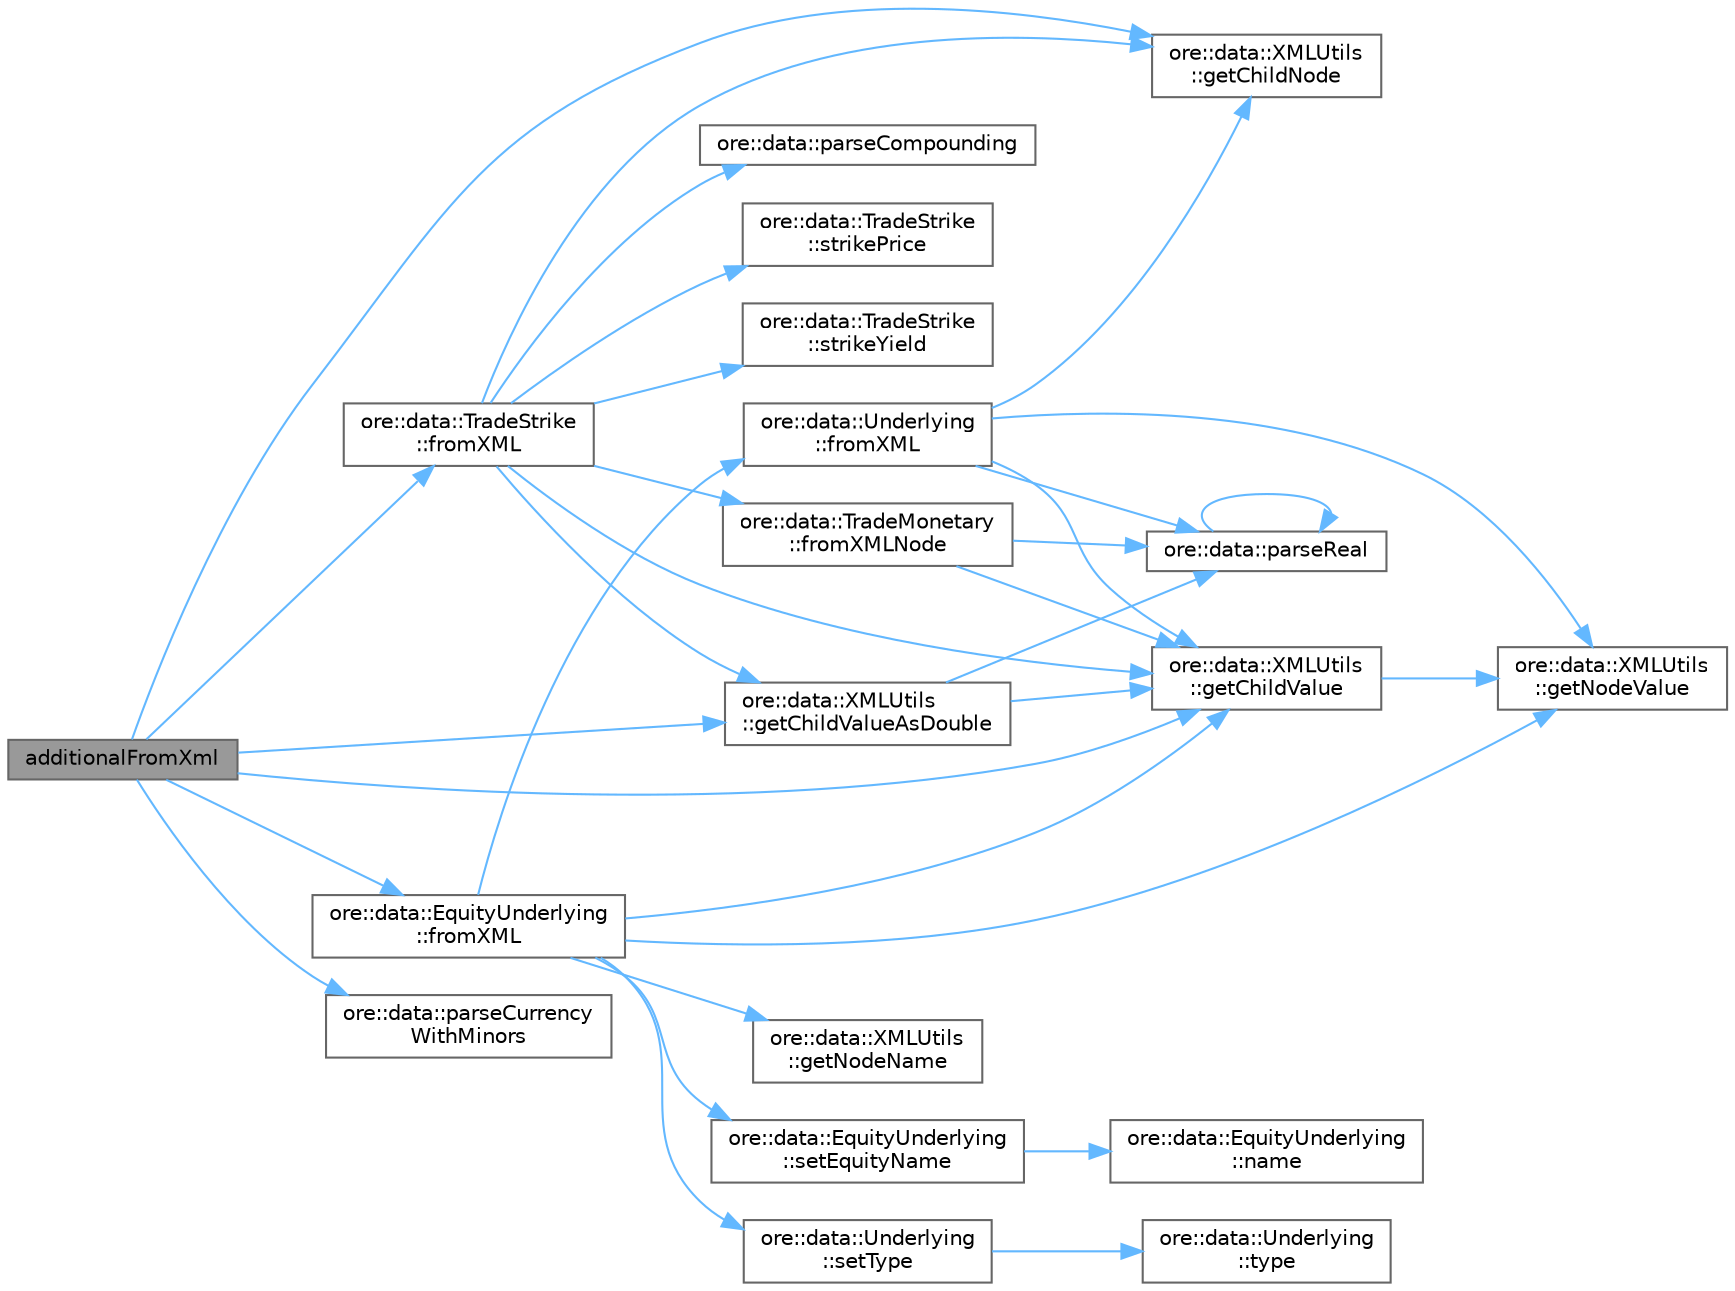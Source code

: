 digraph "additionalFromXml"
{
 // INTERACTIVE_SVG=YES
 // LATEX_PDF_SIZE
  bgcolor="transparent";
  edge [fontname=Helvetica,fontsize=10,labelfontname=Helvetica,labelfontsize=10];
  node [fontname=Helvetica,fontsize=10,shape=box,height=0.2,width=0.4];
  rankdir="LR";
  Node1 [label="additionalFromXml",height=0.2,width=0.4,color="gray40", fillcolor="grey60", style="filled", fontcolor="black",tooltip=" "];
  Node1 -> Node2 [color="steelblue1",style="solid"];
  Node2 [label="ore::data::EquityUnderlying\l::fromXML",height=0.2,width=0.4,color="grey40", fillcolor="white", style="filled",URL="$classore_1_1data_1_1_equity_underlying.html#a7741ae0fc924943de5bfe02928262eb7",tooltip=" "];
  Node2 -> Node3 [color="steelblue1",style="solid"];
  Node3 [label="ore::data::Underlying\l::fromXML",height=0.2,width=0.4,color="grey40", fillcolor="white", style="filled",URL="$classore_1_1data_1_1_underlying.html#a510baf06568510646decfeaf1753e526",tooltip=" "];
  Node3 -> Node4 [color="steelblue1",style="solid"];
  Node4 [label="ore::data::XMLUtils\l::getChildNode",height=0.2,width=0.4,color="grey40", fillcolor="white", style="filled",URL="$classore_1_1data_1_1_x_m_l_utils.html#a5f2b91a4af900e85c356cfe807e64501",tooltip=" "];
  Node3 -> Node5 [color="steelblue1",style="solid"];
  Node5 [label="ore::data::XMLUtils\l::getChildValue",height=0.2,width=0.4,color="grey40", fillcolor="white", style="filled",URL="$classore_1_1data_1_1_x_m_l_utils.html#a5a1307174ddefdb3aad6e3bd8cc63b27",tooltip=" "];
  Node5 -> Node6 [color="steelblue1",style="solid"];
  Node6 [label="ore::data::XMLUtils\l::getNodeValue",height=0.2,width=0.4,color="grey40", fillcolor="white", style="filled",URL="$classore_1_1data_1_1_x_m_l_utils.html#a6704501b110fa9d056096df3e05f0df2",tooltip="Get a node's value."];
  Node3 -> Node6 [color="steelblue1",style="solid"];
  Node3 -> Node7 [color="steelblue1",style="solid"];
  Node7 [label="ore::data::parseReal",height=0.2,width=0.4,color="grey40", fillcolor="white", style="filled",URL="$group__utilities.html#gad1db2a68f9a73667c3b4084d63955bdd",tooltip="Convert text to Real."];
  Node7 -> Node7 [color="steelblue1",style="solid"];
  Node2 -> Node5 [color="steelblue1",style="solid"];
  Node2 -> Node8 [color="steelblue1",style="solid"];
  Node8 [label="ore::data::XMLUtils\l::getNodeName",height=0.2,width=0.4,color="grey40", fillcolor="white", style="filled",URL="$classore_1_1data_1_1_x_m_l_utils.html#a4e041c36cab0a16681fb41dfbd991882",tooltip="Get and set a node's name."];
  Node2 -> Node6 [color="steelblue1",style="solid"];
  Node2 -> Node9 [color="steelblue1",style="solid"];
  Node9 [label="ore::data::EquityUnderlying\l::setEquityName",height=0.2,width=0.4,color="grey40", fillcolor="white", style="filled",URL="$classore_1_1data_1_1_equity_underlying.html#a03f1abe9e9578f4e26433c530cb86592",tooltip="set name of equity"];
  Node9 -> Node10 [color="steelblue1",style="solid"];
  Node10 [label="ore::data::EquityUnderlying\l::name",height=0.2,width=0.4,color="grey40", fillcolor="white", style="filled",URL="$classore_1_1data_1_1_equity_underlying.html#a8a0d2b7dfdad1504296ddb6685bd4b30",tooltip=" "];
  Node2 -> Node11 [color="steelblue1",style="solid"];
  Node11 [label="ore::data::Underlying\l::setType",height=0.2,width=0.4,color="grey40", fillcolor="white", style="filled",URL="$classore_1_1data_1_1_underlying.html#aafc7b3e0e653e15f2434a4e7d15cc7cf",tooltip=" "];
  Node11 -> Node12 [color="steelblue1",style="solid"];
  Node12 [label="ore::data::Underlying\l::type",height=0.2,width=0.4,color="grey40", fillcolor="white", style="filled",URL="$classore_1_1data_1_1_underlying.html#a4acb75b8abcd83a41915c116edbd003c",tooltip=" "];
  Node1 -> Node13 [color="steelblue1",style="solid"];
  Node13 [label="ore::data::TradeStrike\l::fromXML",height=0.2,width=0.4,color="grey40", fillcolor="white", style="filled",URL="$classore_1_1data_1_1_trade_strike.html#a6c15037ae8b60dd252ad751b1bf70a3a",tooltip=" "];
  Node13 -> Node14 [color="steelblue1",style="solid"];
  Node14 [label="ore::data::TradeMonetary\l::fromXMLNode",height=0.2,width=0.4,color="grey40", fillcolor="white", style="filled",URL="$classore_1_1data_1_1_trade_monetary.html#a750d19f9c0f3e5521544264e4839aa5d",tooltip=" "];
  Node14 -> Node5 [color="steelblue1",style="solid"];
  Node14 -> Node7 [color="steelblue1",style="solid"];
  Node13 -> Node4 [color="steelblue1",style="solid"];
  Node13 -> Node5 [color="steelblue1",style="solid"];
  Node13 -> Node15 [color="steelblue1",style="solid"];
  Node15 [label="ore::data::XMLUtils\l::getChildValueAsDouble",height=0.2,width=0.4,color="grey40", fillcolor="white", style="filled",URL="$classore_1_1data_1_1_x_m_l_utils.html#a450d9b1fe5949d01160aeb42654d7f1d",tooltip=" "];
  Node15 -> Node5 [color="steelblue1",style="solid"];
  Node15 -> Node7 [color="steelblue1",style="solid"];
  Node13 -> Node16 [color="steelblue1",style="solid"];
  Node16 [label="ore::data::parseCompounding",height=0.2,width=0.4,color="grey40", fillcolor="white", style="filled",URL="$group__utilities.html#ga9b1841641b66742d2035aad83acdfa4a",tooltip="Convert text to QuantLib::Compounding;."];
  Node13 -> Node17 [color="steelblue1",style="solid"];
  Node17 [label="ore::data::TradeStrike\l::strikePrice",height=0.2,width=0.4,color="grey40", fillcolor="white", style="filled",URL="$classore_1_1data_1_1_trade_strike.html#af95e1cce2d25b241417ca60f5be7ea65",tooltip=" "];
  Node13 -> Node18 [color="steelblue1",style="solid"];
  Node18 [label="ore::data::TradeStrike\l::strikeYield",height=0.2,width=0.4,color="grey40", fillcolor="white", style="filled",URL="$classore_1_1data_1_1_trade_strike.html#a9ec7a95258a5adb834ea92717dff7433",tooltip=" "];
  Node1 -> Node4 [color="steelblue1",style="solid"];
  Node1 -> Node5 [color="steelblue1",style="solid"];
  Node1 -> Node15 [color="steelblue1",style="solid"];
  Node1 -> Node19 [color="steelblue1",style="solid"];
  Node19 [label="ore::data::parseCurrency\lWithMinors",height=0.2,width=0.4,color="grey40", fillcolor="white", style="filled",URL="$group__utilities.html#ga5816082aca07feca7ec905758bd09392",tooltip="Convert text to QuantLib::Currency."];
}
